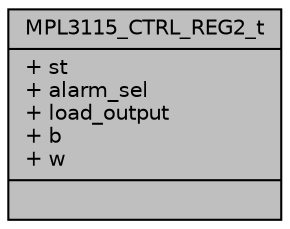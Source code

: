 digraph "MPL3115_CTRL_REG2_t"
{
  edge [fontname="Helvetica",fontsize="10",labelfontname="Helvetica",labelfontsize="10"];
  node [fontname="Helvetica",fontsize="10",shape=record];
  Node1 [label="{MPL3115_CTRL_REG2_t\n|+ st\l+ alarm_sel\l+ load_output\l+ b\l+ w\l|}",height=0.2,width=0.4,color="black", fillcolor="grey75", style="filled", fontcolor="black"];
}
